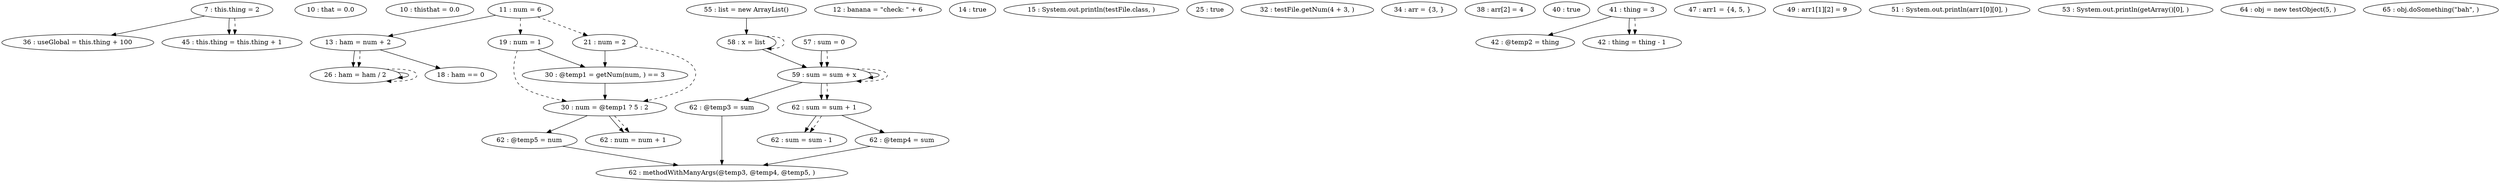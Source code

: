 digraph G {
"7 : this.thing = 2"
"7 : this.thing = 2" -> "36 : useGlobal = this.thing + 100"
"7 : this.thing = 2" -> "45 : this.thing = this.thing + 1"
"7 : this.thing = 2" -> "45 : this.thing = this.thing + 1" [style=dashed]
"10 : that = 0.0"
"10 : thisthat = 0.0"
"11 : num = 6"
"11 : num = 6" -> "13 : ham = num + 2"
"11 : num = 6" -> "19 : num = 1" [style=dashed]
"11 : num = 6" -> "21 : num = 2" [style=dashed]
"12 : banana = \"check: \" + 6"
"13 : ham = num + 2"
"13 : ham = num + 2" -> "26 : ham = ham / 2"
"13 : ham = num + 2" -> "18 : ham == 0"
"13 : ham = num + 2" -> "26 : ham = ham / 2" [style=dashed]
"14 : true"
"15 : System.out.println(testFile.class, )"
"18 : ham == 0"
"19 : num = 1"
"19 : num = 1" -> "30 : @temp1 = getNum(num, ) == 3"
"19 : num = 1" -> "30 : num = @temp1 ? 5 : 2" [style=dashed]
"21 : num = 2"
"21 : num = 2" -> "30 : @temp1 = getNum(num, ) == 3"
"21 : num = 2" -> "30 : num = @temp1 ? 5 : 2" [style=dashed]
"26 : ham = ham / 2"
"26 : ham = ham / 2" -> "26 : ham = ham / 2"
"26 : ham = ham / 2" -> "26 : ham = ham / 2" [style=dashed]
"25 : true"
"30 : @temp1 = getNum(num, ) == 3"
"30 : @temp1 = getNum(num, ) == 3" -> "30 : num = @temp1 ? 5 : 2"
"30 : num = @temp1 ? 5 : 2"
"30 : num = @temp1 ? 5 : 2" -> "62 : @temp5 = num"
"30 : num = @temp1 ? 5 : 2" -> "62 : num = num + 1"
"30 : num = @temp1 ? 5 : 2" -> "62 : num = num + 1" [style=dashed]
"32 : testFile.getNum(4 + 3, )"
"34 : arr = {3, }"
"36 : useGlobal = this.thing + 100"
"38 : arr[2] = 4"
"40 : true"
"41 : thing = 3"
"41 : thing = 3" -> "42 : @temp2 = thing"
"41 : thing = 3" -> "42 : thing = thing - 1"
"41 : thing = 3" -> "42 : thing = thing - 1" [style=dashed]
"42 : @temp2 = thing"
"42 : thing = thing - 1"
"45 : this.thing = this.thing + 1"
"47 : arr1 = {4, 5, }"
"49 : arr1[1][2] = 9"
"51 : System.out.println(arr1[0][0], )"
"53 : System.out.println(getArray()[0], )"
"55 : list = new ArrayList()"
"55 : list = new ArrayList()" -> "58 : x = list"
"57 : sum = 0"
"57 : sum = 0" -> "59 : sum = sum + x"
"57 : sum = 0" -> "59 : sum = sum + x" [style=dashed]
"58 : x = list"
"58 : x = list" -> "59 : sum = sum + x"
"58 : x = list" -> "58 : x = list" [style=dashed]
"59 : sum = sum + x"
"59 : sum = sum + x" -> "62 : @temp3 = sum"
"59 : sum = sum + x" -> "62 : sum = sum + 1"
"59 : sum = sum + x" -> "59 : sum = sum + x"
"59 : sum = sum + x" -> "62 : sum = sum + 1" [style=dashed]
"59 : sum = sum + x" -> "59 : sum = sum + x" [style=dashed]
"62 : @temp3 = sum"
"62 : @temp3 = sum" -> "62 : methodWithManyArgs(@temp3, @temp4, @temp5, )"
"62 : sum = sum + 1"
"62 : sum = sum + 1" -> "62 : sum = sum - 1"
"62 : sum = sum + 1" -> "62 : @temp4 = sum"
"62 : sum = sum + 1" -> "62 : sum = sum - 1" [style=dashed]
"62 : @temp4 = sum"
"62 : @temp4 = sum" -> "62 : methodWithManyArgs(@temp3, @temp4, @temp5, )"
"62 : sum = sum - 1"
"62 : @temp5 = num"
"62 : @temp5 = num" -> "62 : methodWithManyArgs(@temp3, @temp4, @temp5, )"
"62 : num = num + 1"
"62 : methodWithManyArgs(@temp3, @temp4, @temp5, )"
"64 : obj = new testObject(5, )"
"65 : obj.doSomething(\"bah\", )"
}